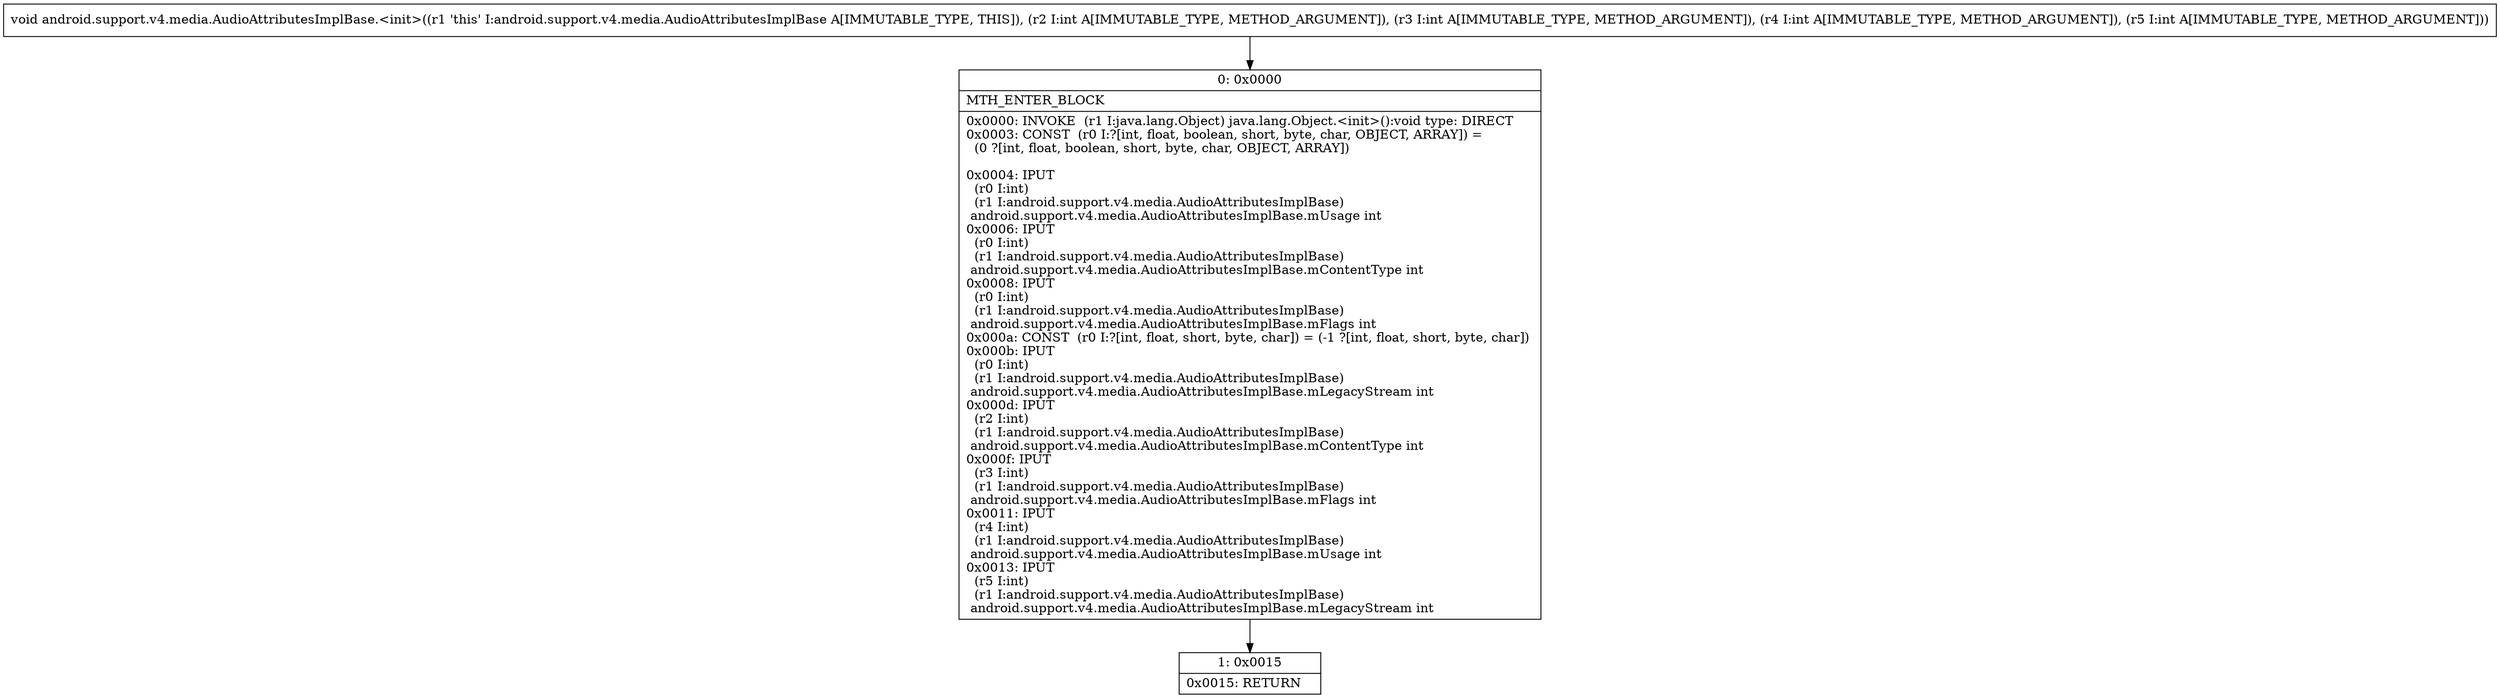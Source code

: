 digraph "CFG forandroid.support.v4.media.AudioAttributesImplBase.\<init\>(IIII)V" {
Node_0 [shape=record,label="{0\:\ 0x0000|MTH_ENTER_BLOCK\l|0x0000: INVOKE  (r1 I:java.lang.Object) java.lang.Object.\<init\>():void type: DIRECT \l0x0003: CONST  (r0 I:?[int, float, boolean, short, byte, char, OBJECT, ARRAY]) = \l  (0 ?[int, float, boolean, short, byte, char, OBJECT, ARRAY])\l \l0x0004: IPUT  \l  (r0 I:int)\l  (r1 I:android.support.v4.media.AudioAttributesImplBase)\l android.support.v4.media.AudioAttributesImplBase.mUsage int \l0x0006: IPUT  \l  (r0 I:int)\l  (r1 I:android.support.v4.media.AudioAttributesImplBase)\l android.support.v4.media.AudioAttributesImplBase.mContentType int \l0x0008: IPUT  \l  (r0 I:int)\l  (r1 I:android.support.v4.media.AudioAttributesImplBase)\l android.support.v4.media.AudioAttributesImplBase.mFlags int \l0x000a: CONST  (r0 I:?[int, float, short, byte, char]) = (\-1 ?[int, float, short, byte, char]) \l0x000b: IPUT  \l  (r0 I:int)\l  (r1 I:android.support.v4.media.AudioAttributesImplBase)\l android.support.v4.media.AudioAttributesImplBase.mLegacyStream int \l0x000d: IPUT  \l  (r2 I:int)\l  (r1 I:android.support.v4.media.AudioAttributesImplBase)\l android.support.v4.media.AudioAttributesImplBase.mContentType int \l0x000f: IPUT  \l  (r3 I:int)\l  (r1 I:android.support.v4.media.AudioAttributesImplBase)\l android.support.v4.media.AudioAttributesImplBase.mFlags int \l0x0011: IPUT  \l  (r4 I:int)\l  (r1 I:android.support.v4.media.AudioAttributesImplBase)\l android.support.v4.media.AudioAttributesImplBase.mUsage int \l0x0013: IPUT  \l  (r5 I:int)\l  (r1 I:android.support.v4.media.AudioAttributesImplBase)\l android.support.v4.media.AudioAttributesImplBase.mLegacyStream int \l}"];
Node_1 [shape=record,label="{1\:\ 0x0015|0x0015: RETURN   \l}"];
MethodNode[shape=record,label="{void android.support.v4.media.AudioAttributesImplBase.\<init\>((r1 'this' I:android.support.v4.media.AudioAttributesImplBase A[IMMUTABLE_TYPE, THIS]), (r2 I:int A[IMMUTABLE_TYPE, METHOD_ARGUMENT]), (r3 I:int A[IMMUTABLE_TYPE, METHOD_ARGUMENT]), (r4 I:int A[IMMUTABLE_TYPE, METHOD_ARGUMENT]), (r5 I:int A[IMMUTABLE_TYPE, METHOD_ARGUMENT])) }"];
MethodNode -> Node_0;
Node_0 -> Node_1;
}

